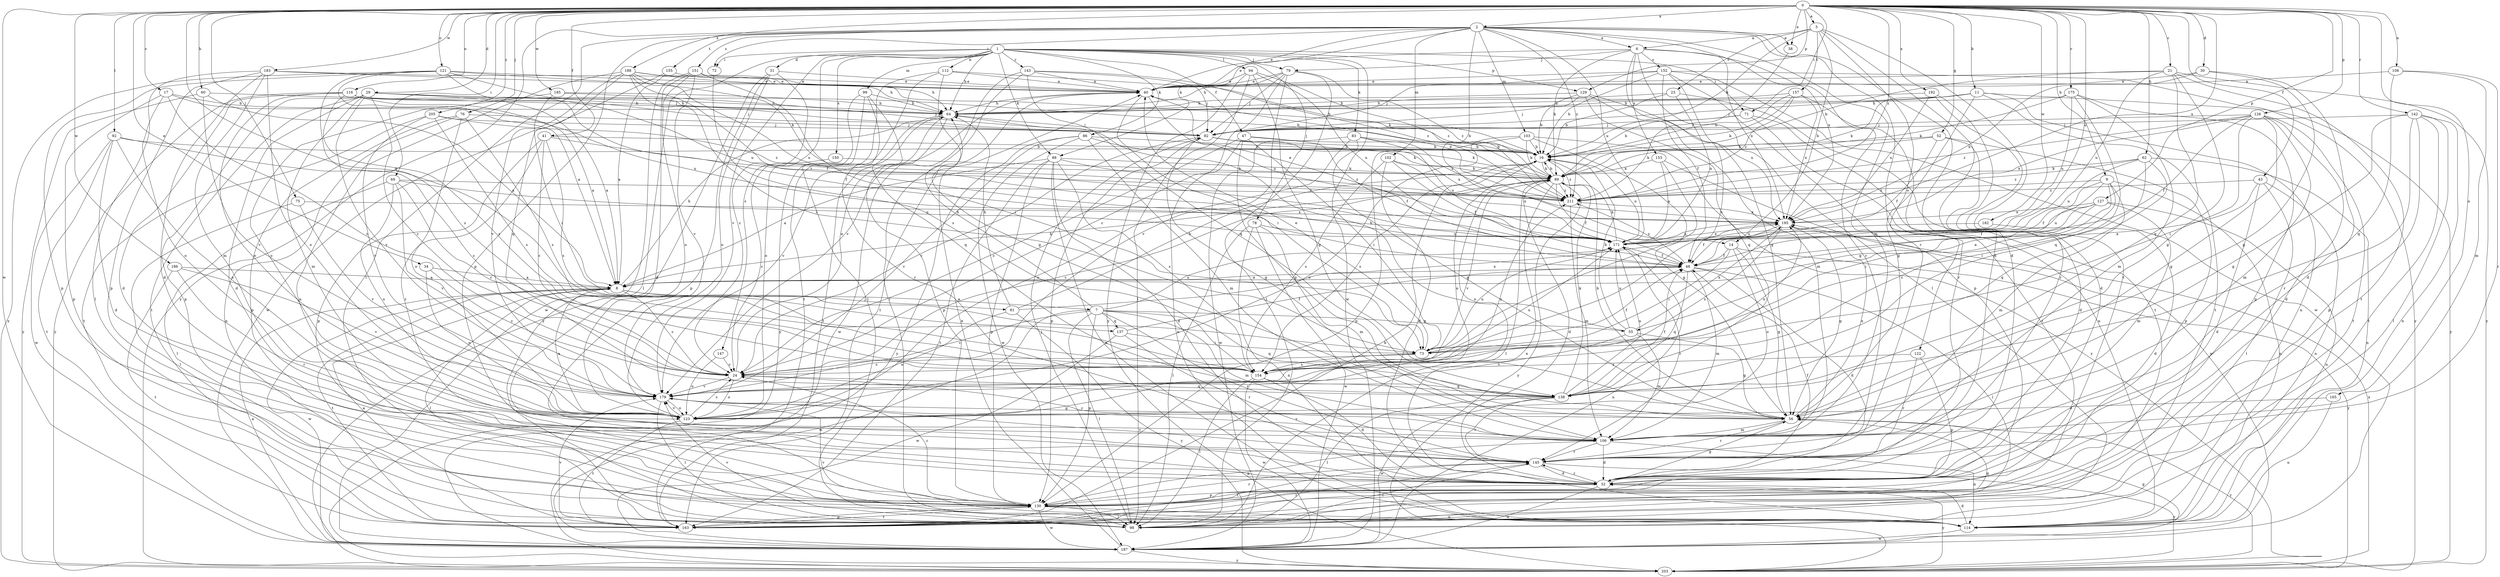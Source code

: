 strict digraph  {
0;
1;
2;
3;
6;
7;
8;
9;
11;
14;
16;
17;
21;
23;
24;
29;
30;
31;
32;
34;
38;
40;
41;
43;
47;
48;
52;
55;
56;
60;
62;
64;
69;
71;
72;
73;
75;
76;
78;
79;
81;
82;
83;
86;
88;
89;
92;
94;
98;
99;
102;
103;
106;
108;
112;
114;
116;
121;
122;
123;
126;
127;
129;
130;
137;
138;
142;
143;
145;
147;
150;
151;
152;
153;
154;
155;
157;
163;
165;
171;
175;
179;
182;
183;
185;
186;
187;
188;
192;
195;
203;
205;
211;
0 -> 2  [label=a];
0 -> 3  [label=a];
0 -> 9  [label=b];
0 -> 11  [label=b];
0 -> 17  [label=c];
0 -> 21  [label=c];
0 -> 29  [label=d];
0 -> 30  [label=d];
0 -> 34  [label=e];
0 -> 38  [label=e];
0 -> 41  [label=f];
0 -> 43  [label=f];
0 -> 52  [label=g];
0 -> 60  [label=h];
0 -> 62  [label=h];
0 -> 69  [label=i];
0 -> 71  [label=i];
0 -> 75  [label=j];
0 -> 76  [label=j];
0 -> 92  [label=l];
0 -> 108  [label=n];
0 -> 116  [label=o];
0 -> 121  [label=o];
0 -> 126  [label=p];
0 -> 127  [label=p];
0 -> 129  [label=p];
0 -> 137  [label=q];
0 -> 142  [label=r];
0 -> 165  [label=u];
0 -> 171  [label=u];
0 -> 175  [label=v];
0 -> 182  [label=w];
0 -> 183  [label=w];
0 -> 185  [label=w];
0 -> 186  [label=w];
0 -> 187  [label=w];
0 -> 188  [label=x];
0 -> 192  [label=x];
0 -> 195  [label=x];
0 -> 205  [label=z];
0 -> 211  [label=z];
1 -> 31  [label=d];
1 -> 47  [label=f];
1 -> 64  [label=h];
1 -> 71  [label=i];
1 -> 72  [label=i];
1 -> 78  [label=j];
1 -> 79  [label=j];
1 -> 83  [label=k];
1 -> 86  [label=k];
1 -> 88  [label=k];
1 -> 94  [label=l];
1 -> 98  [label=l];
1 -> 99  [label=m];
1 -> 112  [label=n];
1 -> 129  [label=p];
1 -> 143  [label=r];
1 -> 147  [label=s];
1 -> 150  [label=s];
1 -> 179  [label=v];
1 -> 187  [label=w];
2 -> 6  [label=a];
2 -> 14  [label=b];
2 -> 32  [label=d];
2 -> 38  [label=e];
2 -> 40  [label=e];
2 -> 72  [label=i];
2 -> 88  [label=k];
2 -> 98  [label=l];
2 -> 102  [label=m];
2 -> 103  [label=m];
2 -> 106  [label=m];
2 -> 130  [label=p];
2 -> 145  [label=r];
2 -> 151  [label=s];
2 -> 155  [label=t];
2 -> 171  [label=u];
2 -> 195  [label=x];
2 -> 203  [label=y];
2 -> 211  [label=z];
3 -> 6  [label=a];
3 -> 14  [label=b];
3 -> 16  [label=b];
3 -> 23  [label=c];
3 -> 32  [label=d];
3 -> 122  [label=o];
3 -> 157  [label=t];
3 -> 163  [label=t];
6 -> 40  [label=e];
6 -> 79  [label=j];
6 -> 89  [label=k];
6 -> 98  [label=l];
6 -> 145  [label=r];
6 -> 152  [label=s];
6 -> 153  [label=s];
6 -> 154  [label=s];
6 -> 195  [label=x];
7 -> 24  [label=c];
7 -> 55  [label=g];
7 -> 64  [label=h];
7 -> 98  [label=l];
7 -> 106  [label=m];
7 -> 130  [label=p];
7 -> 137  [label=q];
7 -> 138  [label=q];
7 -> 145  [label=r];
7 -> 171  [label=u];
7 -> 187  [label=w];
8 -> 7  [label=a];
8 -> 24  [label=c];
8 -> 64  [label=h];
8 -> 81  [label=j];
8 -> 89  [label=k];
8 -> 98  [label=l];
8 -> 163  [label=t];
8 -> 187  [label=w];
9 -> 24  [label=c];
9 -> 48  [label=f];
9 -> 55  [label=g];
9 -> 73  [label=i];
9 -> 106  [label=m];
9 -> 114  [label=n];
9 -> 211  [label=z];
11 -> 56  [label=g];
11 -> 64  [label=h];
11 -> 82  [label=j];
11 -> 89  [label=k];
11 -> 114  [label=n];
11 -> 163  [label=t];
11 -> 203  [label=y];
14 -> 48  [label=f];
14 -> 56  [label=g];
14 -> 73  [label=i];
14 -> 123  [label=o];
14 -> 203  [label=y];
16 -> 89  [label=k];
16 -> 123  [label=o];
16 -> 154  [label=s];
16 -> 171  [label=u];
16 -> 211  [label=z];
17 -> 24  [label=c];
17 -> 64  [label=h];
17 -> 123  [label=o];
17 -> 130  [label=p];
17 -> 171  [label=u];
21 -> 16  [label=b];
21 -> 40  [label=e];
21 -> 56  [label=g];
21 -> 138  [label=q];
21 -> 163  [label=t];
21 -> 171  [label=u];
21 -> 203  [label=y];
23 -> 16  [label=b];
23 -> 64  [label=h];
23 -> 163  [label=t];
23 -> 171  [label=u];
24 -> 40  [label=e];
24 -> 123  [label=o];
24 -> 138  [label=q];
24 -> 179  [label=v];
29 -> 8  [label=a];
29 -> 16  [label=b];
29 -> 24  [label=c];
29 -> 32  [label=d];
29 -> 64  [label=h];
29 -> 106  [label=m];
29 -> 130  [label=p];
29 -> 163  [label=t];
29 -> 179  [label=v];
30 -> 32  [label=d];
30 -> 40  [label=e];
30 -> 56  [label=g];
30 -> 195  [label=x];
31 -> 24  [label=c];
31 -> 40  [label=e];
31 -> 123  [label=o];
31 -> 130  [label=p];
31 -> 203  [label=y];
32 -> 48  [label=f];
32 -> 56  [label=g];
32 -> 130  [label=p];
32 -> 145  [label=r];
32 -> 187  [label=w];
32 -> 203  [label=y];
34 -> 8  [label=a];
34 -> 24  [label=c];
34 -> 123  [label=o];
38 -> 211  [label=z];
40 -> 64  [label=h];
40 -> 73  [label=i];
40 -> 163  [label=t];
40 -> 171  [label=u];
41 -> 16  [label=b];
41 -> 24  [label=c];
41 -> 130  [label=p];
41 -> 145  [label=r];
41 -> 154  [label=s];
41 -> 211  [label=z];
43 -> 8  [label=a];
43 -> 32  [label=d];
43 -> 98  [label=l];
43 -> 114  [label=n];
43 -> 211  [label=z];
47 -> 16  [label=b];
47 -> 24  [label=c];
47 -> 48  [label=f];
47 -> 56  [label=g];
47 -> 73  [label=i];
47 -> 114  [label=n];
48 -> 8  [label=a];
48 -> 32  [label=d];
48 -> 98  [label=l];
48 -> 106  [label=m];
48 -> 138  [label=q];
48 -> 211  [label=z];
52 -> 16  [label=b];
52 -> 32  [label=d];
52 -> 48  [label=f];
52 -> 89  [label=k];
52 -> 130  [label=p];
55 -> 16  [label=b];
55 -> 56  [label=g];
55 -> 64  [label=h];
55 -> 106  [label=m];
55 -> 171  [label=u];
55 -> 179  [label=v];
55 -> 195  [label=x];
56 -> 16  [label=b];
56 -> 106  [label=m];
56 -> 145  [label=r];
56 -> 195  [label=x];
56 -> 203  [label=y];
60 -> 8  [label=a];
60 -> 64  [label=h];
60 -> 179  [label=v];
60 -> 203  [label=y];
62 -> 73  [label=i];
62 -> 89  [label=k];
62 -> 114  [label=n];
62 -> 138  [label=q];
62 -> 171  [label=u];
62 -> 211  [label=z];
64 -> 82  [label=j];
64 -> 130  [label=p];
64 -> 163  [label=t];
64 -> 179  [label=v];
64 -> 187  [label=w];
69 -> 24  [label=c];
69 -> 98  [label=l];
69 -> 123  [label=o];
69 -> 171  [label=u];
69 -> 179  [label=v];
69 -> 211  [label=z];
71 -> 16  [label=b];
71 -> 82  [label=j];
71 -> 114  [label=n];
71 -> 163  [label=t];
72 -> 154  [label=s];
73 -> 24  [label=c];
73 -> 40  [label=e];
73 -> 48  [label=f];
73 -> 154  [label=s];
73 -> 171  [label=u];
75 -> 98  [label=l];
75 -> 179  [label=v];
75 -> 195  [label=x];
76 -> 82  [label=j];
76 -> 114  [label=n];
76 -> 123  [label=o];
76 -> 130  [label=p];
76 -> 154  [label=s];
78 -> 98  [label=l];
78 -> 106  [label=m];
78 -> 114  [label=n];
78 -> 171  [label=u];
78 -> 187  [label=w];
79 -> 24  [label=c];
79 -> 40  [label=e];
79 -> 64  [label=h];
79 -> 82  [label=j];
79 -> 98  [label=l];
79 -> 179  [label=v];
79 -> 211  [label=z];
81 -> 16  [label=b];
81 -> 64  [label=h];
81 -> 123  [label=o];
81 -> 195  [label=x];
81 -> 203  [label=y];
82 -> 16  [label=b];
82 -> 24  [label=c];
82 -> 56  [label=g];
82 -> 89  [label=k];
82 -> 130  [label=p];
82 -> 195  [label=x];
83 -> 16  [label=b];
83 -> 56  [label=g];
83 -> 123  [label=o];
83 -> 171  [label=u];
83 -> 187  [label=w];
83 -> 211  [label=z];
86 -> 16  [label=b];
86 -> 89  [label=k];
86 -> 106  [label=m];
86 -> 179  [label=v];
86 -> 187  [label=w];
86 -> 203  [label=y];
88 -> 8  [label=a];
88 -> 32  [label=d];
88 -> 89  [label=k];
88 -> 114  [label=n];
88 -> 130  [label=p];
88 -> 154  [label=s];
88 -> 163  [label=t];
88 -> 211  [label=z];
89 -> 16  [label=b];
89 -> 24  [label=c];
89 -> 32  [label=d];
89 -> 48  [label=f];
89 -> 98  [label=l];
89 -> 114  [label=n];
89 -> 123  [label=o];
89 -> 179  [label=v];
89 -> 203  [label=y];
89 -> 211  [label=z];
92 -> 16  [label=b];
92 -> 32  [label=d];
92 -> 123  [label=o];
92 -> 154  [label=s];
92 -> 163  [label=t];
92 -> 187  [label=w];
94 -> 40  [label=e];
94 -> 56  [label=g];
94 -> 98  [label=l];
94 -> 171  [label=u];
94 -> 203  [label=y];
94 -> 211  [label=z];
98 -> 56  [label=g];
98 -> 82  [label=j];
98 -> 179  [label=v];
99 -> 64  [label=h];
99 -> 123  [label=o];
99 -> 138  [label=q];
99 -> 145  [label=r];
99 -> 203  [label=y];
102 -> 32  [label=d];
102 -> 48  [label=f];
102 -> 89  [label=k];
102 -> 154  [label=s];
102 -> 171  [label=u];
103 -> 16  [label=b];
103 -> 56  [label=g];
103 -> 89  [label=k];
103 -> 123  [label=o];
103 -> 130  [label=p];
103 -> 203  [label=y];
106 -> 24  [label=c];
106 -> 32  [label=d];
106 -> 114  [label=n];
106 -> 130  [label=p];
106 -> 145  [label=r];
106 -> 179  [label=v];
108 -> 40  [label=e];
108 -> 106  [label=m];
108 -> 138  [label=q];
108 -> 145  [label=r];
112 -> 40  [label=e];
112 -> 56  [label=g];
112 -> 89  [label=k];
112 -> 98  [label=l];
112 -> 163  [label=t];
114 -> 32  [label=d];
114 -> 179  [label=v];
114 -> 187  [label=w];
116 -> 8  [label=a];
116 -> 32  [label=d];
116 -> 48  [label=f];
116 -> 64  [label=h];
116 -> 82  [label=j];
116 -> 123  [label=o];
116 -> 154  [label=s];
116 -> 203  [label=y];
121 -> 8  [label=a];
121 -> 40  [label=e];
121 -> 64  [label=h];
121 -> 82  [label=j];
121 -> 130  [label=p];
121 -> 154  [label=s];
121 -> 171  [label=u];
121 -> 203  [label=y];
122 -> 130  [label=p];
122 -> 145  [label=r];
122 -> 154  [label=s];
123 -> 8  [label=a];
123 -> 24  [label=c];
123 -> 163  [label=t];
123 -> 179  [label=v];
126 -> 32  [label=d];
126 -> 48  [label=f];
126 -> 56  [label=g];
126 -> 73  [label=i];
126 -> 82  [label=j];
126 -> 106  [label=m];
126 -> 163  [label=t];
126 -> 195  [label=x];
126 -> 211  [label=z];
127 -> 8  [label=a];
127 -> 48  [label=f];
127 -> 106  [label=m];
127 -> 114  [label=n];
127 -> 171  [label=u];
127 -> 195  [label=x];
129 -> 16  [label=b];
129 -> 64  [label=h];
129 -> 82  [label=j];
129 -> 106  [label=m];
129 -> 138  [label=q];
129 -> 195  [label=x];
130 -> 24  [label=c];
130 -> 98  [label=l];
130 -> 114  [label=n];
130 -> 145  [label=r];
130 -> 163  [label=t];
130 -> 187  [label=w];
137 -> 48  [label=f];
137 -> 73  [label=i];
137 -> 145  [label=r];
137 -> 187  [label=w];
138 -> 48  [label=f];
138 -> 89  [label=k];
138 -> 98  [label=l];
138 -> 145  [label=r];
138 -> 171  [label=u];
138 -> 187  [label=w];
142 -> 56  [label=g];
142 -> 82  [label=j];
142 -> 98  [label=l];
142 -> 114  [label=n];
142 -> 130  [label=p];
142 -> 145  [label=r];
142 -> 163  [label=t];
143 -> 40  [label=e];
143 -> 82  [label=j];
143 -> 98  [label=l];
143 -> 138  [label=q];
143 -> 179  [label=v];
143 -> 211  [label=z];
145 -> 32  [label=d];
145 -> 98  [label=l];
145 -> 163  [label=t];
145 -> 179  [label=v];
145 -> 203  [label=y];
147 -> 24  [label=c];
147 -> 123  [label=o];
150 -> 24  [label=c];
150 -> 89  [label=k];
151 -> 32  [label=d];
151 -> 40  [label=e];
151 -> 73  [label=i];
151 -> 123  [label=o];
151 -> 179  [label=v];
151 -> 187  [label=w];
152 -> 16  [label=b];
152 -> 40  [label=e];
152 -> 48  [label=f];
152 -> 56  [label=g];
152 -> 82  [label=j];
152 -> 130  [label=p];
152 -> 187  [label=w];
152 -> 203  [label=y];
153 -> 73  [label=i];
153 -> 89  [label=k];
153 -> 171  [label=u];
153 -> 187  [label=w];
154 -> 32  [label=d];
154 -> 98  [label=l];
154 -> 138  [label=q];
154 -> 171  [label=u];
154 -> 187  [label=w];
154 -> 195  [label=x];
155 -> 8  [label=a];
155 -> 40  [label=e];
155 -> 187  [label=w];
157 -> 16  [label=b];
157 -> 64  [label=h];
157 -> 89  [label=k];
157 -> 145  [label=r];
157 -> 195  [label=x];
157 -> 211  [label=z];
163 -> 8  [label=a];
163 -> 16  [label=b];
163 -> 130  [label=p];
163 -> 145  [label=r];
163 -> 179  [label=v];
165 -> 114  [label=n];
165 -> 123  [label=o];
171 -> 48  [label=f];
171 -> 89  [label=k];
171 -> 145  [label=r];
171 -> 195  [label=x];
175 -> 64  [label=h];
175 -> 89  [label=k];
175 -> 106  [label=m];
175 -> 130  [label=p];
175 -> 138  [label=q];
175 -> 171  [label=u];
179 -> 56  [label=g];
179 -> 98  [label=l];
179 -> 123  [label=o];
179 -> 211  [label=z];
182 -> 32  [label=d];
182 -> 171  [label=u];
183 -> 16  [label=b];
183 -> 32  [label=d];
183 -> 40  [label=e];
183 -> 98  [label=l];
183 -> 106  [label=m];
183 -> 123  [label=o];
183 -> 130  [label=p];
185 -> 64  [label=h];
185 -> 73  [label=i];
185 -> 82  [label=j];
185 -> 123  [label=o];
186 -> 8  [label=a];
186 -> 145  [label=r];
186 -> 163  [label=t];
186 -> 179  [label=v];
187 -> 8  [label=a];
187 -> 40  [label=e];
187 -> 56  [label=g];
187 -> 171  [label=u];
187 -> 203  [label=y];
188 -> 40  [label=e];
188 -> 48  [label=f];
188 -> 64  [label=h];
188 -> 73  [label=i];
188 -> 89  [label=k];
188 -> 114  [label=n];
188 -> 138  [label=q];
188 -> 171  [label=u];
188 -> 179  [label=v];
192 -> 32  [label=d];
192 -> 64  [label=h];
192 -> 145  [label=r];
192 -> 195  [label=x];
195 -> 40  [label=e];
195 -> 48  [label=f];
195 -> 56  [label=g];
195 -> 154  [label=s];
195 -> 171  [label=u];
203 -> 195  [label=x];
205 -> 82  [label=j];
205 -> 154  [label=s];
205 -> 163  [label=t];
205 -> 179  [label=v];
205 -> 211  [label=z];
211 -> 40  [label=e];
211 -> 106  [label=m];
211 -> 195  [label=x];
}
